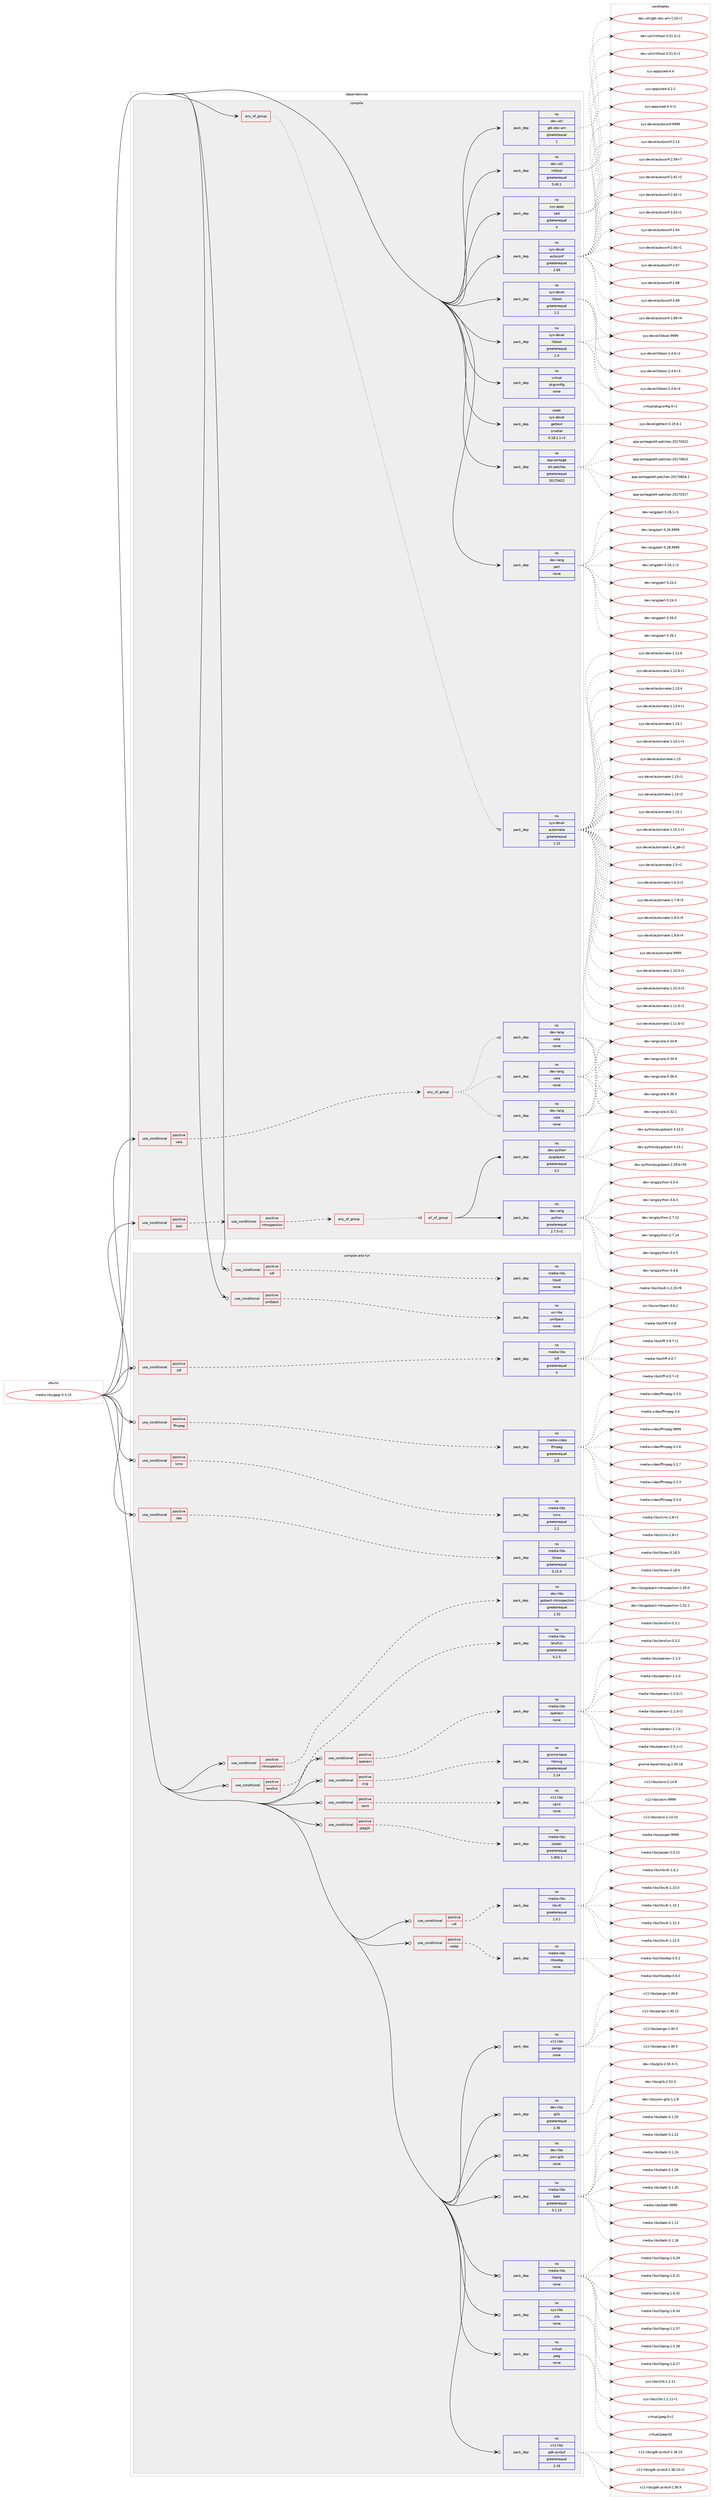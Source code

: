 digraph prolog {

# *************
# Graph options
# *************

newrank=true;
concentrate=true;
compound=true;
graph [rankdir=LR,fontname=Helvetica,fontsize=10,ranksep=1.5];#, ranksep=2.5, nodesep=0.2];
edge  [arrowhead=vee];
node  [fontname=Helvetica,fontsize=10];

# **********
# The ebuild
# **********

subgraph cluster_leftcol {
color=gray;
rank=same;
label=<<i>ebuild</i>>;
id [label="media-libs/gegl-0.3.10", color=red, width=4, href="../media-libs/gegl-0.3.10.svg"];
}

# ****************
# The dependencies
# ****************

subgraph cluster_midcol {
color=gray;
label=<<i>dependencies</i>>;
subgraph cluster_compile {
fillcolor="#eeeeee";
style=filled;
label=<<i>compile</i>>;
subgraph any5399 {
dependency360590 [label=<<TABLE BORDER="0" CELLBORDER="1" CELLSPACING="0" CELLPADDING="4"><TR><TD CELLPADDING="10">any_of_group</TD></TR></TABLE>>, shape=none, color=red];subgraph pack266086 {
dependency360591 [label=<<TABLE BORDER="0" CELLBORDER="1" CELLSPACING="0" CELLPADDING="4" WIDTH="220"><TR><TD ROWSPAN="6" CELLPADDING="30">pack_dep</TD></TR><TR><TD WIDTH="110">no</TD></TR><TR><TD>sys-devel</TD></TR><TR><TD>automake</TD></TR><TR><TD>greaterequal</TD></TR><TR><TD>1.15</TD></TR></TABLE>>, shape=none, color=blue];
}
dependency360590:e -> dependency360591:w [weight=20,style="dotted",arrowhead="oinv"];
}
id:e -> dependency360590:w [weight=20,style="solid",arrowhead="vee"];
subgraph cond88975 {
dependency360592 [label=<<TABLE BORDER="0" CELLBORDER="1" CELLSPACING="0" CELLPADDING="4"><TR><TD ROWSPAN="3" CELLPADDING="10">use_conditional</TD></TR><TR><TD>positive</TD></TR><TR><TD>test</TD></TR></TABLE>>, shape=none, color=red];
subgraph cond88976 {
dependency360593 [label=<<TABLE BORDER="0" CELLBORDER="1" CELLSPACING="0" CELLPADDING="4"><TR><TD ROWSPAN="3" CELLPADDING="10">use_conditional</TD></TR><TR><TD>positive</TD></TR><TR><TD>introspection</TD></TR></TABLE>>, shape=none, color=red];
subgraph any5400 {
dependency360594 [label=<<TABLE BORDER="0" CELLBORDER="1" CELLSPACING="0" CELLPADDING="4"><TR><TD CELLPADDING="10">any_of_group</TD></TR></TABLE>>, shape=none, color=red];subgraph all133 {
dependency360595 [label=<<TABLE BORDER="0" CELLBORDER="1" CELLSPACING="0" CELLPADDING="4"><TR><TD CELLPADDING="10">all_of_group</TD></TR></TABLE>>, shape=none, color=red];subgraph pack266087 {
dependency360596 [label=<<TABLE BORDER="0" CELLBORDER="1" CELLSPACING="0" CELLPADDING="4" WIDTH="220"><TR><TD ROWSPAN="6" CELLPADDING="30">pack_dep</TD></TR><TR><TD WIDTH="110">no</TD></TR><TR><TD>dev-lang</TD></TR><TR><TD>python</TD></TR><TR><TD>greaterequal</TD></TR><TR><TD>2.7.5-r2</TD></TR></TABLE>>, shape=none, color=blue];
}
dependency360595:e -> dependency360596:w [weight=20,style="solid",arrowhead="inv"];
subgraph pack266088 {
dependency360597 [label=<<TABLE BORDER="0" CELLBORDER="1" CELLSPACING="0" CELLPADDING="4" WIDTH="220"><TR><TD ROWSPAN="6" CELLPADDING="30">pack_dep</TD></TR><TR><TD WIDTH="110">no</TD></TR><TR><TD>dev-python</TD></TR><TR><TD>pygobject</TD></TR><TR><TD>greaterequal</TD></TR><TR><TD>3.2</TD></TR></TABLE>>, shape=none, color=blue];
}
dependency360595:e -> dependency360597:w [weight=20,style="solid",arrowhead="inv"];
}
dependency360594:e -> dependency360595:w [weight=20,style="dotted",arrowhead="oinv"];
}
dependency360593:e -> dependency360594:w [weight=20,style="dashed",arrowhead="vee"];
}
dependency360592:e -> dependency360593:w [weight=20,style="dashed",arrowhead="vee"];
}
id:e -> dependency360592:w [weight=20,style="solid",arrowhead="vee"];
subgraph cond88977 {
dependency360598 [label=<<TABLE BORDER="0" CELLBORDER="1" CELLSPACING="0" CELLPADDING="4"><TR><TD ROWSPAN="3" CELLPADDING="10">use_conditional</TD></TR><TR><TD>positive</TD></TR><TR><TD>vala</TD></TR></TABLE>>, shape=none, color=red];
subgraph any5401 {
dependency360599 [label=<<TABLE BORDER="0" CELLBORDER="1" CELLSPACING="0" CELLPADDING="4"><TR><TD CELLPADDING="10">any_of_group</TD></TR></TABLE>>, shape=none, color=red];subgraph pack266089 {
dependency360600 [label=<<TABLE BORDER="0" CELLBORDER="1" CELLSPACING="0" CELLPADDING="4" WIDTH="220"><TR><TD ROWSPAN="6" CELLPADDING="30">pack_dep</TD></TR><TR><TD WIDTH="110">no</TD></TR><TR><TD>dev-lang</TD></TR><TR><TD>vala</TD></TR><TR><TD>none</TD></TR><TR><TD></TD></TR></TABLE>>, shape=none, color=blue];
}
dependency360599:e -> dependency360600:w [weight=20,style="dotted",arrowhead="oinv"];
subgraph pack266090 {
dependency360601 [label=<<TABLE BORDER="0" CELLBORDER="1" CELLSPACING="0" CELLPADDING="4" WIDTH="220"><TR><TD ROWSPAN="6" CELLPADDING="30">pack_dep</TD></TR><TR><TD WIDTH="110">no</TD></TR><TR><TD>dev-lang</TD></TR><TR><TD>vala</TD></TR><TR><TD>none</TD></TR><TR><TD></TD></TR></TABLE>>, shape=none, color=blue];
}
dependency360599:e -> dependency360601:w [weight=20,style="dotted",arrowhead="oinv"];
subgraph pack266091 {
dependency360602 [label=<<TABLE BORDER="0" CELLBORDER="1" CELLSPACING="0" CELLPADDING="4" WIDTH="220"><TR><TD ROWSPAN="6" CELLPADDING="30">pack_dep</TD></TR><TR><TD WIDTH="110">no</TD></TR><TR><TD>dev-lang</TD></TR><TR><TD>vala</TD></TR><TR><TD>none</TD></TR><TR><TD></TD></TR></TABLE>>, shape=none, color=blue];
}
dependency360599:e -> dependency360602:w [weight=20,style="dotted",arrowhead="oinv"];
}
dependency360598:e -> dependency360599:w [weight=20,style="dashed",arrowhead="vee"];
}
id:e -> dependency360598:w [weight=20,style="solid",arrowhead="vee"];
subgraph pack266092 {
dependency360603 [label=<<TABLE BORDER="0" CELLBORDER="1" CELLSPACING="0" CELLPADDING="4" WIDTH="220"><TR><TD ROWSPAN="6" CELLPADDING="30">pack_dep</TD></TR><TR><TD WIDTH="110">no</TD></TR><TR><TD>app-portage</TD></TR><TR><TD>elt-patches</TD></TR><TR><TD>greaterequal</TD></TR><TR><TD>20170422</TD></TR></TABLE>>, shape=none, color=blue];
}
id:e -> dependency360603:w [weight=20,style="solid",arrowhead="vee"];
subgraph pack266093 {
dependency360604 [label=<<TABLE BORDER="0" CELLBORDER="1" CELLSPACING="0" CELLPADDING="4" WIDTH="220"><TR><TD ROWSPAN="6" CELLPADDING="30">pack_dep</TD></TR><TR><TD WIDTH="110">no</TD></TR><TR><TD>dev-lang</TD></TR><TR><TD>perl</TD></TR><TR><TD>none</TD></TR><TR><TD></TD></TR></TABLE>>, shape=none, color=blue];
}
id:e -> dependency360604:w [weight=20,style="solid",arrowhead="vee"];
subgraph pack266094 {
dependency360605 [label=<<TABLE BORDER="0" CELLBORDER="1" CELLSPACING="0" CELLPADDING="4" WIDTH="220"><TR><TD ROWSPAN="6" CELLPADDING="30">pack_dep</TD></TR><TR><TD WIDTH="110">no</TD></TR><TR><TD>dev-util</TD></TR><TR><TD>gtk-doc-am</TD></TR><TR><TD>greaterequal</TD></TR><TR><TD>1</TD></TR></TABLE>>, shape=none, color=blue];
}
id:e -> dependency360605:w [weight=20,style="solid",arrowhead="vee"];
subgraph pack266095 {
dependency360606 [label=<<TABLE BORDER="0" CELLBORDER="1" CELLSPACING="0" CELLPADDING="4" WIDTH="220"><TR><TD ROWSPAN="6" CELLPADDING="30">pack_dep</TD></TR><TR><TD WIDTH="110">no</TD></TR><TR><TD>dev-util</TD></TR><TR><TD>intltool</TD></TR><TR><TD>greaterequal</TD></TR><TR><TD>0.40.1</TD></TR></TABLE>>, shape=none, color=blue];
}
id:e -> dependency360606:w [weight=20,style="solid",arrowhead="vee"];
subgraph pack266096 {
dependency360607 [label=<<TABLE BORDER="0" CELLBORDER="1" CELLSPACING="0" CELLPADDING="4" WIDTH="220"><TR><TD ROWSPAN="6" CELLPADDING="30">pack_dep</TD></TR><TR><TD WIDTH="110">no</TD></TR><TR><TD>sys-apps</TD></TR><TR><TD>sed</TD></TR><TR><TD>greaterequal</TD></TR><TR><TD>4</TD></TR></TABLE>>, shape=none, color=blue];
}
id:e -> dependency360607:w [weight=20,style="solid",arrowhead="vee"];
subgraph pack266097 {
dependency360608 [label=<<TABLE BORDER="0" CELLBORDER="1" CELLSPACING="0" CELLPADDING="4" WIDTH="220"><TR><TD ROWSPAN="6" CELLPADDING="30">pack_dep</TD></TR><TR><TD WIDTH="110">no</TD></TR><TR><TD>sys-devel</TD></TR><TR><TD>autoconf</TD></TR><TR><TD>greaterequal</TD></TR><TR><TD>2.69</TD></TR></TABLE>>, shape=none, color=blue];
}
id:e -> dependency360608:w [weight=20,style="solid",arrowhead="vee"];
subgraph pack266098 {
dependency360609 [label=<<TABLE BORDER="0" CELLBORDER="1" CELLSPACING="0" CELLPADDING="4" WIDTH="220"><TR><TD ROWSPAN="6" CELLPADDING="30">pack_dep</TD></TR><TR><TD WIDTH="110">no</TD></TR><TR><TD>sys-devel</TD></TR><TR><TD>libtool</TD></TR><TR><TD>greaterequal</TD></TR><TR><TD>2.2</TD></TR></TABLE>>, shape=none, color=blue];
}
id:e -> dependency360609:w [weight=20,style="solid",arrowhead="vee"];
subgraph pack266099 {
dependency360610 [label=<<TABLE BORDER="0" CELLBORDER="1" CELLSPACING="0" CELLPADDING="4" WIDTH="220"><TR><TD ROWSPAN="6" CELLPADDING="30">pack_dep</TD></TR><TR><TD WIDTH="110">no</TD></TR><TR><TD>sys-devel</TD></TR><TR><TD>libtool</TD></TR><TR><TD>greaterequal</TD></TR><TR><TD>2.4</TD></TR></TABLE>>, shape=none, color=blue];
}
id:e -> dependency360610:w [weight=20,style="solid",arrowhead="vee"];
subgraph pack266100 {
dependency360611 [label=<<TABLE BORDER="0" CELLBORDER="1" CELLSPACING="0" CELLPADDING="4" WIDTH="220"><TR><TD ROWSPAN="6" CELLPADDING="30">pack_dep</TD></TR><TR><TD WIDTH="110">no</TD></TR><TR><TD>virtual</TD></TR><TR><TD>pkgconfig</TD></TR><TR><TD>none</TD></TR><TR><TD></TD></TR></TABLE>>, shape=none, color=blue];
}
id:e -> dependency360611:w [weight=20,style="solid",arrowhead="vee"];
subgraph pack266101 {
dependency360612 [label=<<TABLE BORDER="0" CELLBORDER="1" CELLSPACING="0" CELLPADDING="4" WIDTH="220"><TR><TD ROWSPAN="6" CELLPADDING="30">pack_dep</TD></TR><TR><TD WIDTH="110">weak</TD></TR><TR><TD>sys-devel</TD></TR><TR><TD>gettext</TD></TR><TR><TD>smaller</TD></TR><TR><TD>0.18.1.1-r3</TD></TR></TABLE>>, shape=none, color=blue];
}
id:e -> dependency360612:w [weight=20,style="solid",arrowhead="vee"];
}
subgraph cluster_compileandrun {
fillcolor="#eeeeee";
style=filled;
label=<<i>compile and run</i>>;
subgraph cond88978 {
dependency360613 [label=<<TABLE BORDER="0" CELLBORDER="1" CELLSPACING="0" CELLPADDING="4"><TR><TD ROWSPAN="3" CELLPADDING="10">use_conditional</TD></TR><TR><TD>positive</TD></TR><TR><TD>cairo</TD></TR></TABLE>>, shape=none, color=red];
subgraph pack266102 {
dependency360614 [label=<<TABLE BORDER="0" CELLBORDER="1" CELLSPACING="0" CELLPADDING="4" WIDTH="220"><TR><TD ROWSPAN="6" CELLPADDING="30">pack_dep</TD></TR><TR><TD WIDTH="110">no</TD></TR><TR><TD>x11-libs</TD></TR><TR><TD>cairo</TD></TR><TR><TD>none</TD></TR><TR><TD></TD></TR></TABLE>>, shape=none, color=blue];
}
dependency360613:e -> dependency360614:w [weight=20,style="dashed",arrowhead="vee"];
}
id:e -> dependency360613:w [weight=20,style="solid",arrowhead="odotvee"];
subgraph cond88979 {
dependency360615 [label=<<TABLE BORDER="0" CELLBORDER="1" CELLSPACING="0" CELLPADDING="4"><TR><TD ROWSPAN="3" CELLPADDING="10">use_conditional</TD></TR><TR><TD>positive</TD></TR><TR><TD>ffmpeg</TD></TR></TABLE>>, shape=none, color=red];
subgraph pack266103 {
dependency360616 [label=<<TABLE BORDER="0" CELLBORDER="1" CELLSPACING="0" CELLPADDING="4" WIDTH="220"><TR><TD ROWSPAN="6" CELLPADDING="30">pack_dep</TD></TR><TR><TD WIDTH="110">no</TD></TR><TR><TD>media-video</TD></TR><TR><TD>ffmpeg</TD></TR><TR><TD>greaterequal</TD></TR><TR><TD>2.8</TD></TR></TABLE>>, shape=none, color=blue];
}
dependency360615:e -> dependency360616:w [weight=20,style="dashed",arrowhead="vee"];
}
id:e -> dependency360615:w [weight=20,style="solid",arrowhead="odotvee"];
subgraph cond88980 {
dependency360617 [label=<<TABLE BORDER="0" CELLBORDER="1" CELLSPACING="0" CELLPADDING="4"><TR><TD ROWSPAN="3" CELLPADDING="10">use_conditional</TD></TR><TR><TD>positive</TD></TR><TR><TD>introspection</TD></TR></TABLE>>, shape=none, color=red];
subgraph pack266104 {
dependency360618 [label=<<TABLE BORDER="0" CELLBORDER="1" CELLSPACING="0" CELLPADDING="4" WIDTH="220"><TR><TD ROWSPAN="6" CELLPADDING="30">pack_dep</TD></TR><TR><TD WIDTH="110">no</TD></TR><TR><TD>dev-libs</TD></TR><TR><TD>gobject-introspection</TD></TR><TR><TD>greaterequal</TD></TR><TR><TD>1.32</TD></TR></TABLE>>, shape=none, color=blue];
}
dependency360617:e -> dependency360618:w [weight=20,style="dashed",arrowhead="vee"];
}
id:e -> dependency360617:w [weight=20,style="solid",arrowhead="odotvee"];
subgraph cond88981 {
dependency360619 [label=<<TABLE BORDER="0" CELLBORDER="1" CELLSPACING="0" CELLPADDING="4"><TR><TD ROWSPAN="3" CELLPADDING="10">use_conditional</TD></TR><TR><TD>positive</TD></TR><TR><TD>jpeg2k</TD></TR></TABLE>>, shape=none, color=red];
subgraph pack266105 {
dependency360620 [label=<<TABLE BORDER="0" CELLBORDER="1" CELLSPACING="0" CELLPADDING="4" WIDTH="220"><TR><TD ROWSPAN="6" CELLPADDING="30">pack_dep</TD></TR><TR><TD WIDTH="110">no</TD></TR><TR><TD>media-libs</TD></TR><TR><TD>jasper</TD></TR><TR><TD>greaterequal</TD></TR><TR><TD>1.900.1</TD></TR></TABLE>>, shape=none, color=blue];
}
dependency360619:e -> dependency360620:w [weight=20,style="dashed",arrowhead="vee"];
}
id:e -> dependency360619:w [weight=20,style="solid",arrowhead="odotvee"];
subgraph cond88982 {
dependency360621 [label=<<TABLE BORDER="0" CELLBORDER="1" CELLSPACING="0" CELLPADDING="4"><TR><TD ROWSPAN="3" CELLPADDING="10">use_conditional</TD></TR><TR><TD>positive</TD></TR><TR><TD>lcms</TD></TR></TABLE>>, shape=none, color=red];
subgraph pack266106 {
dependency360622 [label=<<TABLE BORDER="0" CELLBORDER="1" CELLSPACING="0" CELLPADDING="4" WIDTH="220"><TR><TD ROWSPAN="6" CELLPADDING="30">pack_dep</TD></TR><TR><TD WIDTH="110">no</TD></TR><TR><TD>media-libs</TD></TR><TR><TD>lcms</TD></TR><TR><TD>greaterequal</TD></TR><TR><TD>2.2</TD></TR></TABLE>>, shape=none, color=blue];
}
dependency360621:e -> dependency360622:w [weight=20,style="dashed",arrowhead="vee"];
}
id:e -> dependency360621:w [weight=20,style="solid",arrowhead="odotvee"];
subgraph cond88983 {
dependency360623 [label=<<TABLE BORDER="0" CELLBORDER="1" CELLSPACING="0" CELLPADDING="4"><TR><TD ROWSPAN="3" CELLPADDING="10">use_conditional</TD></TR><TR><TD>positive</TD></TR><TR><TD>lensfun</TD></TR></TABLE>>, shape=none, color=red];
subgraph pack266107 {
dependency360624 [label=<<TABLE BORDER="0" CELLBORDER="1" CELLSPACING="0" CELLPADDING="4" WIDTH="220"><TR><TD ROWSPAN="6" CELLPADDING="30">pack_dep</TD></TR><TR><TD WIDTH="110">no</TD></TR><TR><TD>media-libs</TD></TR><TR><TD>lensfun</TD></TR><TR><TD>greaterequal</TD></TR><TR><TD>0.2.5</TD></TR></TABLE>>, shape=none, color=blue];
}
dependency360623:e -> dependency360624:w [weight=20,style="dashed",arrowhead="vee"];
}
id:e -> dependency360623:w [weight=20,style="solid",arrowhead="odotvee"];
subgraph cond88984 {
dependency360625 [label=<<TABLE BORDER="0" CELLBORDER="1" CELLSPACING="0" CELLPADDING="4"><TR><TD ROWSPAN="3" CELLPADDING="10">use_conditional</TD></TR><TR><TD>positive</TD></TR><TR><TD>openexr</TD></TR></TABLE>>, shape=none, color=red];
subgraph pack266108 {
dependency360626 [label=<<TABLE BORDER="0" CELLBORDER="1" CELLSPACING="0" CELLPADDING="4" WIDTH="220"><TR><TD ROWSPAN="6" CELLPADDING="30">pack_dep</TD></TR><TR><TD WIDTH="110">no</TD></TR><TR><TD>media-libs</TD></TR><TR><TD>openexr</TD></TR><TR><TD>none</TD></TR><TR><TD></TD></TR></TABLE>>, shape=none, color=blue];
}
dependency360625:e -> dependency360626:w [weight=20,style="dashed",arrowhead="vee"];
}
id:e -> dependency360625:w [weight=20,style="solid",arrowhead="odotvee"];
subgraph cond88985 {
dependency360627 [label=<<TABLE BORDER="0" CELLBORDER="1" CELLSPACING="0" CELLPADDING="4"><TR><TD ROWSPAN="3" CELLPADDING="10">use_conditional</TD></TR><TR><TD>positive</TD></TR><TR><TD>raw</TD></TR></TABLE>>, shape=none, color=red];
subgraph pack266109 {
dependency360628 [label=<<TABLE BORDER="0" CELLBORDER="1" CELLSPACING="0" CELLPADDING="4" WIDTH="220"><TR><TD ROWSPAN="6" CELLPADDING="30">pack_dep</TD></TR><TR><TD WIDTH="110">no</TD></TR><TR><TD>media-libs</TD></TR><TR><TD>libraw</TD></TR><TR><TD>greaterequal</TD></TR><TR><TD>0.15.4</TD></TR></TABLE>>, shape=none, color=blue];
}
dependency360627:e -> dependency360628:w [weight=20,style="dashed",arrowhead="vee"];
}
id:e -> dependency360627:w [weight=20,style="solid",arrowhead="odotvee"];
subgraph cond88986 {
dependency360629 [label=<<TABLE BORDER="0" CELLBORDER="1" CELLSPACING="0" CELLPADDING="4"><TR><TD ROWSPAN="3" CELLPADDING="10">use_conditional</TD></TR><TR><TD>positive</TD></TR><TR><TD>sdl</TD></TR></TABLE>>, shape=none, color=red];
subgraph pack266110 {
dependency360630 [label=<<TABLE BORDER="0" CELLBORDER="1" CELLSPACING="0" CELLPADDING="4" WIDTH="220"><TR><TD ROWSPAN="6" CELLPADDING="30">pack_dep</TD></TR><TR><TD WIDTH="110">no</TD></TR><TR><TD>media-libs</TD></TR><TR><TD>libsdl</TD></TR><TR><TD>none</TD></TR><TR><TD></TD></TR></TABLE>>, shape=none, color=blue];
}
dependency360629:e -> dependency360630:w [weight=20,style="dashed",arrowhead="vee"];
}
id:e -> dependency360629:w [weight=20,style="solid",arrowhead="odotvee"];
subgraph cond88987 {
dependency360631 [label=<<TABLE BORDER="0" CELLBORDER="1" CELLSPACING="0" CELLPADDING="4"><TR><TD ROWSPAN="3" CELLPADDING="10">use_conditional</TD></TR><TR><TD>positive</TD></TR><TR><TD>svg</TD></TR></TABLE>>, shape=none, color=red];
subgraph pack266111 {
dependency360632 [label=<<TABLE BORDER="0" CELLBORDER="1" CELLSPACING="0" CELLPADDING="4" WIDTH="220"><TR><TD ROWSPAN="6" CELLPADDING="30">pack_dep</TD></TR><TR><TD WIDTH="110">no</TD></TR><TR><TD>gnome-base</TD></TR><TR><TD>librsvg</TD></TR><TR><TD>greaterequal</TD></TR><TR><TD>2.14</TD></TR></TABLE>>, shape=none, color=blue];
}
dependency360631:e -> dependency360632:w [weight=20,style="dashed",arrowhead="vee"];
}
id:e -> dependency360631:w [weight=20,style="solid",arrowhead="odotvee"];
subgraph cond88988 {
dependency360633 [label=<<TABLE BORDER="0" CELLBORDER="1" CELLSPACING="0" CELLPADDING="4"><TR><TD ROWSPAN="3" CELLPADDING="10">use_conditional</TD></TR><TR><TD>positive</TD></TR><TR><TD>tiff</TD></TR></TABLE>>, shape=none, color=red];
subgraph pack266112 {
dependency360634 [label=<<TABLE BORDER="0" CELLBORDER="1" CELLSPACING="0" CELLPADDING="4" WIDTH="220"><TR><TD ROWSPAN="6" CELLPADDING="30">pack_dep</TD></TR><TR><TD WIDTH="110">no</TD></TR><TR><TD>media-libs</TD></TR><TR><TD>tiff</TD></TR><TR><TD>greaterequal</TD></TR><TR><TD>4</TD></TR></TABLE>>, shape=none, color=blue];
}
dependency360633:e -> dependency360634:w [weight=20,style="dashed",arrowhead="vee"];
}
id:e -> dependency360633:w [weight=20,style="solid",arrowhead="odotvee"];
subgraph cond88989 {
dependency360635 [label=<<TABLE BORDER="0" CELLBORDER="1" CELLSPACING="0" CELLPADDING="4"><TR><TD ROWSPAN="3" CELLPADDING="10">use_conditional</TD></TR><TR><TD>positive</TD></TR><TR><TD>umfpack</TD></TR></TABLE>>, shape=none, color=red];
subgraph pack266113 {
dependency360636 [label=<<TABLE BORDER="0" CELLBORDER="1" CELLSPACING="0" CELLPADDING="4" WIDTH="220"><TR><TD ROWSPAN="6" CELLPADDING="30">pack_dep</TD></TR><TR><TD WIDTH="110">no</TD></TR><TR><TD>sci-libs</TD></TR><TR><TD>umfpack</TD></TR><TR><TD>none</TD></TR><TR><TD></TD></TR></TABLE>>, shape=none, color=blue];
}
dependency360635:e -> dependency360636:w [weight=20,style="dashed",arrowhead="vee"];
}
id:e -> dependency360635:w [weight=20,style="solid",arrowhead="odotvee"];
subgraph cond88990 {
dependency360637 [label=<<TABLE BORDER="0" CELLBORDER="1" CELLSPACING="0" CELLPADDING="4"><TR><TD ROWSPAN="3" CELLPADDING="10">use_conditional</TD></TR><TR><TD>positive</TD></TR><TR><TD>v4l</TD></TR></TABLE>>, shape=none, color=red];
subgraph pack266114 {
dependency360638 [label=<<TABLE BORDER="0" CELLBORDER="1" CELLSPACING="0" CELLPADDING="4" WIDTH="220"><TR><TD ROWSPAN="6" CELLPADDING="30">pack_dep</TD></TR><TR><TD WIDTH="110">no</TD></TR><TR><TD>media-libs</TD></TR><TR><TD>libv4l</TD></TR><TR><TD>greaterequal</TD></TR><TR><TD>1.0.1</TD></TR></TABLE>>, shape=none, color=blue];
}
dependency360637:e -> dependency360638:w [weight=20,style="dashed",arrowhead="vee"];
}
id:e -> dependency360637:w [weight=20,style="solid",arrowhead="odotvee"];
subgraph cond88991 {
dependency360639 [label=<<TABLE BORDER="0" CELLBORDER="1" CELLSPACING="0" CELLPADDING="4"><TR><TD ROWSPAN="3" CELLPADDING="10">use_conditional</TD></TR><TR><TD>positive</TD></TR><TR><TD>webp</TD></TR></TABLE>>, shape=none, color=red];
subgraph pack266115 {
dependency360640 [label=<<TABLE BORDER="0" CELLBORDER="1" CELLSPACING="0" CELLPADDING="4" WIDTH="220"><TR><TD ROWSPAN="6" CELLPADDING="30">pack_dep</TD></TR><TR><TD WIDTH="110">no</TD></TR><TR><TD>media-libs</TD></TR><TR><TD>libwebp</TD></TR><TR><TD>none</TD></TR><TR><TD></TD></TR></TABLE>>, shape=none, color=blue];
}
dependency360639:e -> dependency360640:w [weight=20,style="dashed",arrowhead="vee"];
}
id:e -> dependency360639:w [weight=20,style="solid",arrowhead="odotvee"];
subgraph pack266116 {
dependency360641 [label=<<TABLE BORDER="0" CELLBORDER="1" CELLSPACING="0" CELLPADDING="4" WIDTH="220"><TR><TD ROWSPAN="6" CELLPADDING="30">pack_dep</TD></TR><TR><TD WIDTH="110">no</TD></TR><TR><TD>dev-libs</TD></TR><TR><TD>glib</TD></TR><TR><TD>greaterequal</TD></TR><TR><TD>2.36</TD></TR></TABLE>>, shape=none, color=blue];
}
id:e -> dependency360641:w [weight=20,style="solid",arrowhead="odotvee"];
subgraph pack266117 {
dependency360642 [label=<<TABLE BORDER="0" CELLBORDER="1" CELLSPACING="0" CELLPADDING="4" WIDTH="220"><TR><TD ROWSPAN="6" CELLPADDING="30">pack_dep</TD></TR><TR><TD WIDTH="110">no</TD></TR><TR><TD>dev-libs</TD></TR><TR><TD>json-glib</TD></TR><TR><TD>none</TD></TR><TR><TD></TD></TR></TABLE>>, shape=none, color=blue];
}
id:e -> dependency360642:w [weight=20,style="solid",arrowhead="odotvee"];
subgraph pack266118 {
dependency360643 [label=<<TABLE BORDER="0" CELLBORDER="1" CELLSPACING="0" CELLPADDING="4" WIDTH="220"><TR><TD ROWSPAN="6" CELLPADDING="30">pack_dep</TD></TR><TR><TD WIDTH="110">no</TD></TR><TR><TD>media-libs</TD></TR><TR><TD>babl</TD></TR><TR><TD>greaterequal</TD></TR><TR><TD>0.1.14</TD></TR></TABLE>>, shape=none, color=blue];
}
id:e -> dependency360643:w [weight=20,style="solid",arrowhead="odotvee"];
subgraph pack266119 {
dependency360644 [label=<<TABLE BORDER="0" CELLBORDER="1" CELLSPACING="0" CELLPADDING="4" WIDTH="220"><TR><TD ROWSPAN="6" CELLPADDING="30">pack_dep</TD></TR><TR><TD WIDTH="110">no</TD></TR><TR><TD>media-libs</TD></TR><TR><TD>libpng</TD></TR><TR><TD>none</TD></TR><TR><TD></TD></TR></TABLE>>, shape=none, color=blue];
}
id:e -> dependency360644:w [weight=20,style="solid",arrowhead="odotvee"];
subgraph pack266120 {
dependency360645 [label=<<TABLE BORDER="0" CELLBORDER="1" CELLSPACING="0" CELLPADDING="4" WIDTH="220"><TR><TD ROWSPAN="6" CELLPADDING="30">pack_dep</TD></TR><TR><TD WIDTH="110">no</TD></TR><TR><TD>sys-libs</TD></TR><TR><TD>zlib</TD></TR><TR><TD>none</TD></TR><TR><TD></TD></TR></TABLE>>, shape=none, color=blue];
}
id:e -> dependency360645:w [weight=20,style="solid",arrowhead="odotvee"];
subgraph pack266121 {
dependency360646 [label=<<TABLE BORDER="0" CELLBORDER="1" CELLSPACING="0" CELLPADDING="4" WIDTH="220"><TR><TD ROWSPAN="6" CELLPADDING="30">pack_dep</TD></TR><TR><TD WIDTH="110">no</TD></TR><TR><TD>virtual</TD></TR><TR><TD>jpeg</TD></TR><TR><TD>none</TD></TR><TR><TD></TD></TR></TABLE>>, shape=none, color=blue];
}
id:e -> dependency360646:w [weight=20,style="solid",arrowhead="odotvee"];
subgraph pack266122 {
dependency360647 [label=<<TABLE BORDER="0" CELLBORDER="1" CELLSPACING="0" CELLPADDING="4" WIDTH="220"><TR><TD ROWSPAN="6" CELLPADDING="30">pack_dep</TD></TR><TR><TD WIDTH="110">no</TD></TR><TR><TD>x11-libs</TD></TR><TR><TD>gdk-pixbuf</TD></TR><TR><TD>greaterequal</TD></TR><TR><TD>2.18</TD></TR></TABLE>>, shape=none, color=blue];
}
id:e -> dependency360647:w [weight=20,style="solid",arrowhead="odotvee"];
subgraph pack266123 {
dependency360648 [label=<<TABLE BORDER="0" CELLBORDER="1" CELLSPACING="0" CELLPADDING="4" WIDTH="220"><TR><TD ROWSPAN="6" CELLPADDING="30">pack_dep</TD></TR><TR><TD WIDTH="110">no</TD></TR><TR><TD>x11-libs</TD></TR><TR><TD>pango</TD></TR><TR><TD>none</TD></TR><TR><TD></TD></TR></TABLE>>, shape=none, color=blue];
}
id:e -> dependency360648:w [weight=20,style="solid",arrowhead="odotvee"];
}
subgraph cluster_run {
fillcolor="#eeeeee";
style=filled;
label=<<i>run</i>>;
}
}

# **************
# The candidates
# **************

subgraph cluster_choices {
rank=same;
color=gray;
label=<<i>candidates</i>>;

subgraph choice266086 {
color=black;
nodesep=1;
choice11512111545100101118101108479711711611110997107101454946494846514511449 [label="sys-devel/automake-1.10.3-r1", color=red, width=4,href="../sys-devel/automake-1.10.3-r1.svg"];
choice11512111545100101118101108479711711611110997107101454946494846514511450 [label="sys-devel/automake-1.10.3-r2", color=red, width=4,href="../sys-devel/automake-1.10.3-r2.svg"];
choice11512111545100101118101108479711711611110997107101454946494946544511449 [label="sys-devel/automake-1.11.6-r1", color=red, width=4,href="../sys-devel/automake-1.11.6-r1.svg"];
choice11512111545100101118101108479711711611110997107101454946494946544511450 [label="sys-devel/automake-1.11.6-r2", color=red, width=4,href="../sys-devel/automake-1.11.6-r2.svg"];
choice1151211154510010111810110847971171161111099710710145494649504654 [label="sys-devel/automake-1.12.6", color=red, width=4,href="../sys-devel/automake-1.12.6.svg"];
choice11512111545100101118101108479711711611110997107101454946495046544511449 [label="sys-devel/automake-1.12.6-r1", color=red, width=4,href="../sys-devel/automake-1.12.6-r1.svg"];
choice1151211154510010111810110847971171161111099710710145494649514652 [label="sys-devel/automake-1.13.4", color=red, width=4,href="../sys-devel/automake-1.13.4.svg"];
choice11512111545100101118101108479711711611110997107101454946495146524511449 [label="sys-devel/automake-1.13.4-r1", color=red, width=4,href="../sys-devel/automake-1.13.4-r1.svg"];
choice1151211154510010111810110847971171161111099710710145494649524649 [label="sys-devel/automake-1.14.1", color=red, width=4,href="../sys-devel/automake-1.14.1.svg"];
choice11512111545100101118101108479711711611110997107101454946495246494511449 [label="sys-devel/automake-1.14.1-r1", color=red, width=4,href="../sys-devel/automake-1.14.1-r1.svg"];
choice115121115451001011181011084797117116111109971071014549464953 [label="sys-devel/automake-1.15", color=red, width=4,href="../sys-devel/automake-1.15.svg"];
choice1151211154510010111810110847971171161111099710710145494649534511449 [label="sys-devel/automake-1.15-r1", color=red, width=4,href="../sys-devel/automake-1.15-r1.svg"];
choice1151211154510010111810110847971171161111099710710145494649534511450 [label="sys-devel/automake-1.15-r2", color=red, width=4,href="../sys-devel/automake-1.15-r2.svg"];
choice1151211154510010111810110847971171161111099710710145494649534649 [label="sys-devel/automake-1.15.1", color=red, width=4,href="../sys-devel/automake-1.15.1.svg"];
choice11512111545100101118101108479711711611110997107101454946495346494511449 [label="sys-devel/automake-1.15.1-r1", color=red, width=4,href="../sys-devel/automake-1.15.1-r1.svg"];
choice115121115451001011181011084797117116111109971071014549465295112544511450 [label="sys-devel/automake-1.4_p6-r2", color=red, width=4,href="../sys-devel/automake-1.4_p6-r2.svg"];
choice11512111545100101118101108479711711611110997107101454946534511450 [label="sys-devel/automake-1.5-r2", color=red, width=4,href="../sys-devel/automake-1.5-r2.svg"];
choice115121115451001011181011084797117116111109971071014549465446514511450 [label="sys-devel/automake-1.6.3-r2", color=red, width=4,href="../sys-devel/automake-1.6.3-r2.svg"];
choice115121115451001011181011084797117116111109971071014549465546574511451 [label="sys-devel/automake-1.7.9-r3", color=red, width=4,href="../sys-devel/automake-1.7.9-r3.svg"];
choice115121115451001011181011084797117116111109971071014549465646534511453 [label="sys-devel/automake-1.8.5-r5", color=red, width=4,href="../sys-devel/automake-1.8.5-r5.svg"];
choice115121115451001011181011084797117116111109971071014549465746544511452 [label="sys-devel/automake-1.9.6-r4", color=red, width=4,href="../sys-devel/automake-1.9.6-r4.svg"];
choice115121115451001011181011084797117116111109971071014557575757 [label="sys-devel/automake-9999", color=red, width=4,href="../sys-devel/automake-9999.svg"];
dependency360591:e -> choice11512111545100101118101108479711711611110997107101454946494846514511449:w [style=dotted,weight="100"];
dependency360591:e -> choice11512111545100101118101108479711711611110997107101454946494846514511450:w [style=dotted,weight="100"];
dependency360591:e -> choice11512111545100101118101108479711711611110997107101454946494946544511449:w [style=dotted,weight="100"];
dependency360591:e -> choice11512111545100101118101108479711711611110997107101454946494946544511450:w [style=dotted,weight="100"];
dependency360591:e -> choice1151211154510010111810110847971171161111099710710145494649504654:w [style=dotted,weight="100"];
dependency360591:e -> choice11512111545100101118101108479711711611110997107101454946495046544511449:w [style=dotted,weight="100"];
dependency360591:e -> choice1151211154510010111810110847971171161111099710710145494649514652:w [style=dotted,weight="100"];
dependency360591:e -> choice11512111545100101118101108479711711611110997107101454946495146524511449:w [style=dotted,weight="100"];
dependency360591:e -> choice1151211154510010111810110847971171161111099710710145494649524649:w [style=dotted,weight="100"];
dependency360591:e -> choice11512111545100101118101108479711711611110997107101454946495246494511449:w [style=dotted,weight="100"];
dependency360591:e -> choice115121115451001011181011084797117116111109971071014549464953:w [style=dotted,weight="100"];
dependency360591:e -> choice1151211154510010111810110847971171161111099710710145494649534511449:w [style=dotted,weight="100"];
dependency360591:e -> choice1151211154510010111810110847971171161111099710710145494649534511450:w [style=dotted,weight="100"];
dependency360591:e -> choice1151211154510010111810110847971171161111099710710145494649534649:w [style=dotted,weight="100"];
dependency360591:e -> choice11512111545100101118101108479711711611110997107101454946495346494511449:w [style=dotted,weight="100"];
dependency360591:e -> choice115121115451001011181011084797117116111109971071014549465295112544511450:w [style=dotted,weight="100"];
dependency360591:e -> choice11512111545100101118101108479711711611110997107101454946534511450:w [style=dotted,weight="100"];
dependency360591:e -> choice115121115451001011181011084797117116111109971071014549465446514511450:w [style=dotted,weight="100"];
dependency360591:e -> choice115121115451001011181011084797117116111109971071014549465546574511451:w [style=dotted,weight="100"];
dependency360591:e -> choice115121115451001011181011084797117116111109971071014549465646534511453:w [style=dotted,weight="100"];
dependency360591:e -> choice115121115451001011181011084797117116111109971071014549465746544511452:w [style=dotted,weight="100"];
dependency360591:e -> choice115121115451001011181011084797117116111109971071014557575757:w [style=dotted,weight="100"];
}
subgraph choice266087 {
color=black;
nodesep=1;
choice10010111845108971101034711212111610411111045504655464950 [label="dev-lang/python-2.7.12", color=red, width=4,href="../dev-lang/python-2.7.12.svg"];
choice10010111845108971101034711212111610411111045504655464952 [label="dev-lang/python-2.7.14", color=red, width=4,href="../dev-lang/python-2.7.14.svg"];
choice100101118451089711010347112121116104111110455146524653 [label="dev-lang/python-3.4.5", color=red, width=4,href="../dev-lang/python-3.4.5.svg"];
choice100101118451089711010347112121116104111110455146524654 [label="dev-lang/python-3.4.6", color=red, width=4,href="../dev-lang/python-3.4.6.svg"];
choice100101118451089711010347112121116104111110455146534652 [label="dev-lang/python-3.5.4", color=red, width=4,href="../dev-lang/python-3.5.4.svg"];
choice100101118451089711010347112121116104111110455146544651 [label="dev-lang/python-3.6.3", color=red, width=4,href="../dev-lang/python-3.6.3.svg"];
dependency360596:e -> choice10010111845108971101034711212111610411111045504655464950:w [style=dotted,weight="100"];
dependency360596:e -> choice10010111845108971101034711212111610411111045504655464952:w [style=dotted,weight="100"];
dependency360596:e -> choice100101118451089711010347112121116104111110455146524653:w [style=dotted,weight="100"];
dependency360596:e -> choice100101118451089711010347112121116104111110455146524654:w [style=dotted,weight="100"];
dependency360596:e -> choice100101118451089711010347112121116104111110455146534652:w [style=dotted,weight="100"];
dependency360596:e -> choice100101118451089711010347112121116104111110455146544651:w [style=dotted,weight="100"];
}
subgraph choice266088 {
color=black;
nodesep=1;
choice1001011184511212111610411111047112121103111981061019911645504650564654451145353 [label="dev-python/pygobject-2.28.6-r55", color=red, width=4,href="../dev-python/pygobject-2.28.6-r55.svg"];
choice1001011184511212111610411111047112121103111981061019911645514650504648 [label="dev-python/pygobject-3.22.0", color=red, width=4,href="../dev-python/pygobject-3.22.0.svg"];
choice1001011184511212111610411111047112121103111981061019911645514650524649 [label="dev-python/pygobject-3.24.1", color=red, width=4,href="../dev-python/pygobject-3.24.1.svg"];
dependency360597:e -> choice1001011184511212111610411111047112121103111981061019911645504650564654451145353:w [style=dotted,weight="100"];
dependency360597:e -> choice1001011184511212111610411111047112121103111981061019911645514650504648:w [style=dotted,weight="100"];
dependency360597:e -> choice1001011184511212111610411111047112121103111981061019911645514650524649:w [style=dotted,weight="100"];
}
subgraph choice266089 {
color=black;
nodesep=1;
choice100101118451089711010347118971089745484651504649 [label="dev-lang/vala-0.32.1", color=red, width=4,href="../dev-lang/vala-0.32.1.svg"];
choice100101118451089711010347118971089745484651524656 [label="dev-lang/vala-0.34.8", color=red, width=4,href="../dev-lang/vala-0.34.8.svg"];
choice100101118451089711010347118971089745484651524657 [label="dev-lang/vala-0.34.9", color=red, width=4,href="../dev-lang/vala-0.34.9.svg"];
choice100101118451089711010347118971089745484651544652 [label="dev-lang/vala-0.36.4", color=red, width=4,href="../dev-lang/vala-0.36.4.svg"];
choice100101118451089711010347118971089745484651544653 [label="dev-lang/vala-0.36.5", color=red, width=4,href="../dev-lang/vala-0.36.5.svg"];
dependency360600:e -> choice100101118451089711010347118971089745484651504649:w [style=dotted,weight="100"];
dependency360600:e -> choice100101118451089711010347118971089745484651524656:w [style=dotted,weight="100"];
dependency360600:e -> choice100101118451089711010347118971089745484651524657:w [style=dotted,weight="100"];
dependency360600:e -> choice100101118451089711010347118971089745484651544652:w [style=dotted,weight="100"];
dependency360600:e -> choice100101118451089711010347118971089745484651544653:w [style=dotted,weight="100"];
}
subgraph choice266090 {
color=black;
nodesep=1;
choice100101118451089711010347118971089745484651504649 [label="dev-lang/vala-0.32.1", color=red, width=4,href="../dev-lang/vala-0.32.1.svg"];
choice100101118451089711010347118971089745484651524656 [label="dev-lang/vala-0.34.8", color=red, width=4,href="../dev-lang/vala-0.34.8.svg"];
choice100101118451089711010347118971089745484651524657 [label="dev-lang/vala-0.34.9", color=red, width=4,href="../dev-lang/vala-0.34.9.svg"];
choice100101118451089711010347118971089745484651544652 [label="dev-lang/vala-0.36.4", color=red, width=4,href="../dev-lang/vala-0.36.4.svg"];
choice100101118451089711010347118971089745484651544653 [label="dev-lang/vala-0.36.5", color=red, width=4,href="../dev-lang/vala-0.36.5.svg"];
dependency360601:e -> choice100101118451089711010347118971089745484651504649:w [style=dotted,weight="100"];
dependency360601:e -> choice100101118451089711010347118971089745484651524656:w [style=dotted,weight="100"];
dependency360601:e -> choice100101118451089711010347118971089745484651524657:w [style=dotted,weight="100"];
dependency360601:e -> choice100101118451089711010347118971089745484651544652:w [style=dotted,weight="100"];
dependency360601:e -> choice100101118451089711010347118971089745484651544653:w [style=dotted,weight="100"];
}
subgraph choice266091 {
color=black;
nodesep=1;
choice100101118451089711010347118971089745484651504649 [label="dev-lang/vala-0.32.1", color=red, width=4,href="../dev-lang/vala-0.32.1.svg"];
choice100101118451089711010347118971089745484651524656 [label="dev-lang/vala-0.34.8", color=red, width=4,href="../dev-lang/vala-0.34.8.svg"];
choice100101118451089711010347118971089745484651524657 [label="dev-lang/vala-0.34.9", color=red, width=4,href="../dev-lang/vala-0.34.9.svg"];
choice100101118451089711010347118971089745484651544652 [label="dev-lang/vala-0.36.4", color=red, width=4,href="../dev-lang/vala-0.36.4.svg"];
choice100101118451089711010347118971089745484651544653 [label="dev-lang/vala-0.36.5", color=red, width=4,href="../dev-lang/vala-0.36.5.svg"];
dependency360602:e -> choice100101118451089711010347118971089745484651504649:w [style=dotted,weight="100"];
dependency360602:e -> choice100101118451089711010347118971089745484651524656:w [style=dotted,weight="100"];
dependency360602:e -> choice100101118451089711010347118971089745484651524657:w [style=dotted,weight="100"];
dependency360602:e -> choice100101118451089711010347118971089745484651544652:w [style=dotted,weight="100"];
dependency360602:e -> choice100101118451089711010347118971089745484651544653:w [style=dotted,weight="100"];
}
subgraph choice266092 {
color=black;
nodesep=1;
choice97112112451121111141169710310147101108116451129711699104101115455048495548514955 [label="app-portage/elt-patches-20170317", color=red, width=4,href="../app-portage/elt-patches-20170317.svg"];
choice97112112451121111141169710310147101108116451129711699104101115455048495548525050 [label="app-portage/elt-patches-20170422", color=red, width=4,href="../app-portage/elt-patches-20170422.svg"];
choice97112112451121111141169710310147101108116451129711699104101115455048495548564953 [label="app-portage/elt-patches-20170815", color=red, width=4,href="../app-portage/elt-patches-20170815.svg"];
choice971121124511211111411697103101471011081164511297116991041011154550484955485650544649 [label="app-portage/elt-patches-20170826.1", color=red, width=4,href="../app-portage/elt-patches-20170826.1.svg"];
dependency360603:e -> choice97112112451121111141169710310147101108116451129711699104101115455048495548514955:w [style=dotted,weight="100"];
dependency360603:e -> choice97112112451121111141169710310147101108116451129711699104101115455048495548525050:w [style=dotted,weight="100"];
dependency360603:e -> choice97112112451121111141169710310147101108116451129711699104101115455048495548564953:w [style=dotted,weight="100"];
dependency360603:e -> choice971121124511211111411697103101471011081164511297116991041011154550484955485650544649:w [style=dotted,weight="100"];
}
subgraph choice266093 {
color=black;
nodesep=1;
choice100101118451089711010347112101114108455346505246494511450 [label="dev-lang/perl-5.24.1-r2", color=red, width=4,href="../dev-lang/perl-5.24.1-r2.svg"];
choice10010111845108971101034711210111410845534650524650 [label="dev-lang/perl-5.24.2", color=red, width=4,href="../dev-lang/perl-5.24.2.svg"];
choice10010111845108971101034711210111410845534650524651 [label="dev-lang/perl-5.24.3", color=red, width=4,href="../dev-lang/perl-5.24.3.svg"];
choice10010111845108971101034711210111410845534650544648 [label="dev-lang/perl-5.26.0", color=red, width=4,href="../dev-lang/perl-5.26.0.svg"];
choice10010111845108971101034711210111410845534650544649 [label="dev-lang/perl-5.26.1", color=red, width=4,href="../dev-lang/perl-5.26.1.svg"];
choice100101118451089711010347112101114108455346505446494511449 [label="dev-lang/perl-5.26.1-r1", color=red, width=4,href="../dev-lang/perl-5.26.1-r1.svg"];
choice10010111845108971101034711210111410845534650544657575757 [label="dev-lang/perl-5.26.9999", color=red, width=4,href="../dev-lang/perl-5.26.9999.svg"];
choice10010111845108971101034711210111410845534650564657575757 [label="dev-lang/perl-5.28.9999", color=red, width=4,href="../dev-lang/perl-5.28.9999.svg"];
dependency360604:e -> choice100101118451089711010347112101114108455346505246494511450:w [style=dotted,weight="100"];
dependency360604:e -> choice10010111845108971101034711210111410845534650524650:w [style=dotted,weight="100"];
dependency360604:e -> choice10010111845108971101034711210111410845534650524651:w [style=dotted,weight="100"];
dependency360604:e -> choice10010111845108971101034711210111410845534650544648:w [style=dotted,weight="100"];
dependency360604:e -> choice10010111845108971101034711210111410845534650544649:w [style=dotted,weight="100"];
dependency360604:e -> choice100101118451089711010347112101114108455346505446494511449:w [style=dotted,weight="100"];
dependency360604:e -> choice10010111845108971101034711210111410845534650544657575757:w [style=dotted,weight="100"];
dependency360604:e -> choice10010111845108971101034711210111410845534650564657575757:w [style=dotted,weight="100"];
}
subgraph choice266094 {
color=black;
nodesep=1;
choice10010111845117116105108471031161074510011199459710945494650534511449 [label="dev-util/gtk-doc-am-1.25-r1", color=red, width=4,href="../dev-util/gtk-doc-am-1.25-r1.svg"];
dependency360605:e -> choice10010111845117116105108471031161074510011199459710945494650534511449:w [style=dotted,weight="100"];
}
subgraph choice266095 {
color=black;
nodesep=1;
choice1001011184511711610510847105110116108116111111108454846534946484511449 [label="dev-util/intltool-0.51.0-r1", color=red, width=4,href="../dev-util/intltool-0.51.0-r1.svg"];
choice1001011184511711610510847105110116108116111111108454846534946484511450 [label="dev-util/intltool-0.51.0-r2", color=red, width=4,href="../dev-util/intltool-0.51.0-r2.svg"];
dependency360606:e -> choice1001011184511711610510847105110116108116111111108454846534946484511449:w [style=dotted,weight="100"];
dependency360606:e -> choice1001011184511711610510847105110116108116111111108454846534946484511450:w [style=dotted,weight="100"];
}
subgraph choice266096 {
color=black;
nodesep=1;
choice115121115459711211211547115101100455246504650 [label="sys-apps/sed-4.2.2", color=red, width=4,href="../sys-apps/sed-4.2.2.svg"];
choice115121115459711211211547115101100455246514511449 [label="sys-apps/sed-4.3-r1", color=red, width=4,href="../sys-apps/sed-4.3-r1.svg"];
choice11512111545971121121154711510110045524652 [label="sys-apps/sed-4.4", color=red, width=4,href="../sys-apps/sed-4.4.svg"];
dependency360607:e -> choice115121115459711211211547115101100455246504650:w [style=dotted,weight="100"];
dependency360607:e -> choice115121115459711211211547115101100455246514511449:w [style=dotted,weight="100"];
dependency360607:e -> choice11512111545971121121154711510110045524652:w [style=dotted,weight="100"];
}
subgraph choice266097 {
color=black;
nodesep=1;
choice115121115451001011181011084797117116111991111101024550464951 [label="sys-devel/autoconf-2.13", color=red, width=4,href="../sys-devel/autoconf-2.13.svg"];
choice1151211154510010111810110847971171161119911111010245504653574511455 [label="sys-devel/autoconf-2.59-r7", color=red, width=4,href="../sys-devel/autoconf-2.59-r7.svg"];
choice1151211154510010111810110847971171161119911111010245504654494511450 [label="sys-devel/autoconf-2.61-r2", color=red, width=4,href="../sys-devel/autoconf-2.61-r2.svg"];
choice1151211154510010111810110847971171161119911111010245504654504511449 [label="sys-devel/autoconf-2.62-r1", color=red, width=4,href="../sys-devel/autoconf-2.62-r1.svg"];
choice1151211154510010111810110847971171161119911111010245504654514511449 [label="sys-devel/autoconf-2.63-r1", color=red, width=4,href="../sys-devel/autoconf-2.63-r1.svg"];
choice115121115451001011181011084797117116111991111101024550465452 [label="sys-devel/autoconf-2.64", color=red, width=4,href="../sys-devel/autoconf-2.64.svg"];
choice1151211154510010111810110847971171161119911111010245504654534511449 [label="sys-devel/autoconf-2.65-r1", color=red, width=4,href="../sys-devel/autoconf-2.65-r1.svg"];
choice115121115451001011181011084797117116111991111101024550465455 [label="sys-devel/autoconf-2.67", color=red, width=4,href="../sys-devel/autoconf-2.67.svg"];
choice115121115451001011181011084797117116111991111101024550465456 [label="sys-devel/autoconf-2.68", color=red, width=4,href="../sys-devel/autoconf-2.68.svg"];
choice115121115451001011181011084797117116111991111101024550465457 [label="sys-devel/autoconf-2.69", color=red, width=4,href="../sys-devel/autoconf-2.69.svg"];
choice1151211154510010111810110847971171161119911111010245504654574511452 [label="sys-devel/autoconf-2.69-r4", color=red, width=4,href="../sys-devel/autoconf-2.69-r4.svg"];
choice115121115451001011181011084797117116111991111101024557575757 [label="sys-devel/autoconf-9999", color=red, width=4,href="../sys-devel/autoconf-9999.svg"];
dependency360608:e -> choice115121115451001011181011084797117116111991111101024550464951:w [style=dotted,weight="100"];
dependency360608:e -> choice1151211154510010111810110847971171161119911111010245504653574511455:w [style=dotted,weight="100"];
dependency360608:e -> choice1151211154510010111810110847971171161119911111010245504654494511450:w [style=dotted,weight="100"];
dependency360608:e -> choice1151211154510010111810110847971171161119911111010245504654504511449:w [style=dotted,weight="100"];
dependency360608:e -> choice1151211154510010111810110847971171161119911111010245504654514511449:w [style=dotted,weight="100"];
dependency360608:e -> choice115121115451001011181011084797117116111991111101024550465452:w [style=dotted,weight="100"];
dependency360608:e -> choice1151211154510010111810110847971171161119911111010245504654534511449:w [style=dotted,weight="100"];
dependency360608:e -> choice115121115451001011181011084797117116111991111101024550465455:w [style=dotted,weight="100"];
dependency360608:e -> choice115121115451001011181011084797117116111991111101024550465456:w [style=dotted,weight="100"];
dependency360608:e -> choice115121115451001011181011084797117116111991111101024550465457:w [style=dotted,weight="100"];
dependency360608:e -> choice1151211154510010111810110847971171161119911111010245504654574511452:w [style=dotted,weight="100"];
dependency360608:e -> choice115121115451001011181011084797117116111991111101024557575757:w [style=dotted,weight="100"];
}
subgraph choice266098 {
color=black;
nodesep=1;
choice1151211154510010111810110847108105981161111111084550465246544511450 [label="sys-devel/libtool-2.4.6-r2", color=red, width=4,href="../sys-devel/libtool-2.4.6-r2.svg"];
choice1151211154510010111810110847108105981161111111084550465246544511451 [label="sys-devel/libtool-2.4.6-r3", color=red, width=4,href="../sys-devel/libtool-2.4.6-r3.svg"];
choice1151211154510010111810110847108105981161111111084550465246544511452 [label="sys-devel/libtool-2.4.6-r4", color=red, width=4,href="../sys-devel/libtool-2.4.6-r4.svg"];
choice1151211154510010111810110847108105981161111111084557575757 [label="sys-devel/libtool-9999", color=red, width=4,href="../sys-devel/libtool-9999.svg"];
dependency360609:e -> choice1151211154510010111810110847108105981161111111084550465246544511450:w [style=dotted,weight="100"];
dependency360609:e -> choice1151211154510010111810110847108105981161111111084550465246544511451:w [style=dotted,weight="100"];
dependency360609:e -> choice1151211154510010111810110847108105981161111111084550465246544511452:w [style=dotted,weight="100"];
dependency360609:e -> choice1151211154510010111810110847108105981161111111084557575757:w [style=dotted,weight="100"];
}
subgraph choice266099 {
color=black;
nodesep=1;
choice1151211154510010111810110847108105981161111111084550465246544511450 [label="sys-devel/libtool-2.4.6-r2", color=red, width=4,href="../sys-devel/libtool-2.4.6-r2.svg"];
choice1151211154510010111810110847108105981161111111084550465246544511451 [label="sys-devel/libtool-2.4.6-r3", color=red, width=4,href="../sys-devel/libtool-2.4.6-r3.svg"];
choice1151211154510010111810110847108105981161111111084550465246544511452 [label="sys-devel/libtool-2.4.6-r4", color=red, width=4,href="../sys-devel/libtool-2.4.6-r4.svg"];
choice1151211154510010111810110847108105981161111111084557575757 [label="sys-devel/libtool-9999", color=red, width=4,href="../sys-devel/libtool-9999.svg"];
dependency360610:e -> choice1151211154510010111810110847108105981161111111084550465246544511450:w [style=dotted,weight="100"];
dependency360610:e -> choice1151211154510010111810110847108105981161111111084550465246544511451:w [style=dotted,weight="100"];
dependency360610:e -> choice1151211154510010111810110847108105981161111111084550465246544511452:w [style=dotted,weight="100"];
dependency360610:e -> choice1151211154510010111810110847108105981161111111084557575757:w [style=dotted,weight="100"];
}
subgraph choice266100 {
color=black;
nodesep=1;
choice11810511411611797108471121071039911111010210510345484511449 [label="virtual/pkgconfig-0-r1", color=red, width=4,href="../virtual/pkgconfig-0-r1.svg"];
dependency360611:e -> choice11810511411611797108471121071039911111010210510345484511449:w [style=dotted,weight="100"];
}
subgraph choice266101 {
color=black;
nodesep=1;
choice1151211154510010111810110847103101116116101120116454846495746564649 [label="sys-devel/gettext-0.19.8.1", color=red, width=4,href="../sys-devel/gettext-0.19.8.1.svg"];
dependency360612:e -> choice1151211154510010111810110847103101116116101120116454846495746564649:w [style=dotted,weight="100"];
}
subgraph choice266102 {
color=black;
nodesep=1;
choice120494945108105981154799971051141114549464952464948 [label="x11-libs/cairo-1.14.10", color=red, width=4,href="../x11-libs/cairo-1.14.10.svg"];
choice1204949451081059811547999710511411145494649524656 [label="x11-libs/cairo-1.14.8", color=red, width=4,href="../x11-libs/cairo-1.14.8.svg"];
choice120494945108105981154799971051141114557575757 [label="x11-libs/cairo-9999", color=red, width=4,href="../x11-libs/cairo-9999.svg"];
dependency360614:e -> choice120494945108105981154799971051141114549464952464948:w [style=dotted,weight="100"];
dependency360614:e -> choice1204949451081059811547999710511411145494649524656:w [style=dotted,weight="100"];
dependency360614:e -> choice120494945108105981154799971051141114557575757:w [style=dotted,weight="100"];
}
subgraph choice266103 {
color=black;
nodesep=1;
choice109101100105974511810510010111147102102109112101103455146504654 [label="media-video/ffmpeg-3.2.6", color=red, width=4,href="../media-video/ffmpeg-3.2.6.svg"];
choice109101100105974511810510010111147102102109112101103455146504655 [label="media-video/ffmpeg-3.2.7", color=red, width=4,href="../media-video/ffmpeg-3.2.7.svg"];
choice109101100105974511810510010111147102102109112101103455146514651 [label="media-video/ffmpeg-3.3.3", color=red, width=4,href="../media-video/ffmpeg-3.3.3.svg"];
choice109101100105974511810510010111147102102109112101103455146514652 [label="media-video/ffmpeg-3.3.4", color=red, width=4,href="../media-video/ffmpeg-3.3.4.svg"];
choice109101100105974511810510010111147102102109112101103455146514653 [label="media-video/ffmpeg-3.3.5", color=red, width=4,href="../media-video/ffmpeg-3.3.5.svg"];
choice10910110010597451181051001011114710210210911210110345514652 [label="media-video/ffmpeg-3.4", color=red, width=4,href="../media-video/ffmpeg-3.4.svg"];
choice1091011001059745118105100101111471021021091121011034557575757 [label="media-video/ffmpeg-9999", color=red, width=4,href="../media-video/ffmpeg-9999.svg"];
dependency360616:e -> choice109101100105974511810510010111147102102109112101103455146504654:w [style=dotted,weight="100"];
dependency360616:e -> choice109101100105974511810510010111147102102109112101103455146504655:w [style=dotted,weight="100"];
dependency360616:e -> choice109101100105974511810510010111147102102109112101103455146514651:w [style=dotted,weight="100"];
dependency360616:e -> choice109101100105974511810510010111147102102109112101103455146514652:w [style=dotted,weight="100"];
dependency360616:e -> choice109101100105974511810510010111147102102109112101103455146514653:w [style=dotted,weight="100"];
dependency360616:e -> choice10910110010597451181051001011114710210210911210110345514652:w [style=dotted,weight="100"];
dependency360616:e -> choice1091011001059745118105100101111471021021091121011034557575757:w [style=dotted,weight="100"];
}
subgraph choice266104 {
color=black;
nodesep=1;
choice1001011184510810598115471031119810610199116451051101161141111151121019911610511111045494653484648 [label="dev-libs/gobject-introspection-1.50.0", color=red, width=4,href="../dev-libs/gobject-introspection-1.50.0.svg"];
choice1001011184510810598115471031119810610199116451051101161141111151121019911610511111045494653504649 [label="dev-libs/gobject-introspection-1.52.1", color=red, width=4,href="../dev-libs/gobject-introspection-1.52.1.svg"];
dependency360618:e -> choice1001011184510810598115471031119810610199116451051101161141111151121019911610511111045494653484648:w [style=dotted,weight="100"];
dependency360618:e -> choice1001011184510810598115471031119810610199116451051101161141111151121019911610511111045494653504649:w [style=dotted,weight="100"];
}
subgraph choice266105 {
color=black;
nodesep=1;
choice109101100105974510810598115471069711511210111445504648464950 [label="media-libs/jasper-2.0.12", color=red, width=4,href="../media-libs/jasper-2.0.12.svg"];
choice10910110010597451081059811547106971151121011144557575757 [label="media-libs/jasper-9999", color=red, width=4,href="../media-libs/jasper-9999.svg"];
dependency360620:e -> choice109101100105974510810598115471069711511210111445504648464950:w [style=dotted,weight="100"];
dependency360620:e -> choice10910110010597451081059811547106971151121011144557575757:w [style=dotted,weight="100"];
}
subgraph choice266106 {
color=black;
nodesep=1;
choice1091011001059745108105981154710899109115455046564511449 [label="media-libs/lcms-2.8-r1", color=red, width=4,href="../media-libs/lcms-2.8-r1.svg"];
choice1091011001059745108105981154710899109115455046564511450 [label="media-libs/lcms-2.8-r2", color=red, width=4,href="../media-libs/lcms-2.8-r2.svg"];
dependency360622:e -> choice1091011001059745108105981154710899109115455046564511449:w [style=dotted,weight="100"];
dependency360622:e -> choice1091011001059745108105981154710899109115455046564511450:w [style=dotted,weight="100"];
}
subgraph choice266107 {
color=black;
nodesep=1;
choice10910110010597451081059811547108101110115102117110454846514649 [label="media-libs/lensfun-0.3.1", color=red, width=4,href="../media-libs/lensfun-0.3.1.svg"];
choice10910110010597451081059811547108101110115102117110454846514650 [label="media-libs/lensfun-0.3.2", color=red, width=4,href="../media-libs/lensfun-0.3.2.svg"];
dependency360624:e -> choice10910110010597451081059811547108101110115102117110454846514649:w [style=dotted,weight="100"];
dependency360624:e -> choice10910110010597451081059811547108101110115102117110454846514650:w [style=dotted,weight="100"];
}
subgraph choice266108 {
color=black;
nodesep=1;
choice10910110010597451081059811547111112101110101120114454946554648 [label="media-libs/openexr-1.7.0", color=red, width=4,href="../media-libs/openexr-1.7.0.svg"];
choice109101100105974510810598115471111121011101011201144550464846494511449 [label="media-libs/openexr-2.0.1-r1", color=red, width=4,href="../media-libs/openexr-2.0.1-r1.svg"];
choice10910110010597451081059811547111112101110101120114455046494648 [label="media-libs/openexr-2.1.0", color=red, width=4,href="../media-libs/openexr-2.1.0.svg"];
choice10910110010597451081059811547111112101110101120114455046504648 [label="media-libs/openexr-2.2.0", color=red, width=4,href="../media-libs/openexr-2.2.0.svg"];
choice109101100105974510810598115471111121011101011201144550465046484511449 [label="media-libs/openexr-2.2.0-r1", color=red, width=4,href="../media-libs/openexr-2.2.0-r1.svg"];
choice109101100105974510810598115471111121011101011201144550465046484511450 [label="media-libs/openexr-2.2.0-r2", color=red, width=4,href="../media-libs/openexr-2.2.0-r2.svg"];
dependency360626:e -> choice10910110010597451081059811547111112101110101120114454946554648:w [style=dotted,weight="100"];
dependency360626:e -> choice109101100105974510810598115471111121011101011201144550464846494511449:w [style=dotted,weight="100"];
dependency360626:e -> choice10910110010597451081059811547111112101110101120114455046494648:w [style=dotted,weight="100"];
dependency360626:e -> choice10910110010597451081059811547111112101110101120114455046504648:w [style=dotted,weight="100"];
dependency360626:e -> choice109101100105974510810598115471111121011101011201144550465046484511449:w [style=dotted,weight="100"];
dependency360626:e -> choice109101100105974510810598115471111121011101011201144550465046484511450:w [style=dotted,weight="100"];
}
subgraph choice266109 {
color=black;
nodesep=1;
choice10910110010597451081059811547108105981149711945484649564652 [label="media-libs/libraw-0.18.4", color=red, width=4,href="../media-libs/libraw-0.18.4.svg"];
choice10910110010597451081059811547108105981149711945484649564653 [label="media-libs/libraw-0.18.5", color=red, width=4,href="../media-libs/libraw-0.18.5.svg"];
dependency360628:e -> choice10910110010597451081059811547108105981149711945484649564652:w [style=dotted,weight="100"];
dependency360628:e -> choice10910110010597451081059811547108105981149711945484649564653:w [style=dotted,weight="100"];
}
subgraph choice266110 {
color=black;
nodesep=1;
choice1091011001059745108105981154710810598115100108454946504649534511457 [label="media-libs/libsdl-1.2.15-r9", color=red, width=4,href="../media-libs/libsdl-1.2.15-r9.svg"];
dependency360630:e -> choice1091011001059745108105981154710810598115100108454946504649534511457:w [style=dotted,weight="100"];
}
subgraph choice266111 {
color=black;
nodesep=1;
choice10311011110910145989711510147108105981141151181034550465248464956 [label="gnome-base/librsvg-2.40.18", color=red, width=4,href="../gnome-base/librsvg-2.40.18.svg"];
dependency360632:e -> choice10311011110910145989711510147108105981141151181034550465248464956:w [style=dotted,weight="100"];
}
subgraph choice266112 {
color=black;
nodesep=1;
choice109101100105974510810598115471161051021024551465746554511449 [label="media-libs/tiff-3.9.7-r1", color=red, width=4,href="../media-libs/tiff-3.9.7-r1.svg"];
choice10910110010597451081059811547116105102102455246484655 [label="media-libs/tiff-4.0.7", color=red, width=4,href="../media-libs/tiff-4.0.7.svg"];
choice109101100105974510810598115471161051021024552464846554511451 [label="media-libs/tiff-4.0.7-r3", color=red, width=4,href="../media-libs/tiff-4.0.7-r3.svg"];
choice10910110010597451081059811547116105102102455246484656 [label="media-libs/tiff-4.0.8", color=red, width=4,href="../media-libs/tiff-4.0.8.svg"];
dependency360634:e -> choice109101100105974510810598115471161051021024551465746554511449:w [style=dotted,weight="100"];
dependency360634:e -> choice10910110010597451081059811547116105102102455246484655:w [style=dotted,weight="100"];
dependency360634:e -> choice109101100105974510810598115471161051021024552464846554511451:w [style=dotted,weight="100"];
dependency360634:e -> choice10910110010597451081059811547116105102102455246484656:w [style=dotted,weight="100"];
}
subgraph choice266113 {
color=black;
nodesep=1;
choice115991054510810598115471171091021129799107455346544650 [label="sci-libs/umfpack-5.6.2", color=red, width=4,href="../sci-libs/umfpack-5.6.2.svg"];
dependency360636:e -> choice115991054510810598115471171091021129799107455346544650:w [style=dotted,weight="100"];
}
subgraph choice266114 {
color=black;
nodesep=1;
choice10910110010597451081059811547108105981185210845494649484648 [label="media-libs/libv4l-1.10.0", color=red, width=4,href="../media-libs/libv4l-1.10.0.svg"];
choice10910110010597451081059811547108105981185210845494649484649 [label="media-libs/libv4l-1.10.1", color=red, width=4,href="../media-libs/libv4l-1.10.1.svg"];
choice10910110010597451081059811547108105981185210845494649504651 [label="media-libs/libv4l-1.12.3", color=red, width=4,href="../media-libs/libv4l-1.12.3.svg"];
choice10910110010597451081059811547108105981185210845494649504653 [label="media-libs/libv4l-1.12.5", color=red, width=4,href="../media-libs/libv4l-1.12.5.svg"];
choice109101100105974510810598115471081059811852108454946544650 [label="media-libs/libv4l-1.6.2", color=red, width=4,href="../media-libs/libv4l-1.6.2.svg"];
dependency360638:e -> choice10910110010597451081059811547108105981185210845494649484648:w [style=dotted,weight="100"];
dependency360638:e -> choice10910110010597451081059811547108105981185210845494649484649:w [style=dotted,weight="100"];
dependency360638:e -> choice10910110010597451081059811547108105981185210845494649504651:w [style=dotted,weight="100"];
dependency360638:e -> choice10910110010597451081059811547108105981185210845494649504653:w [style=dotted,weight="100"];
dependency360638:e -> choice109101100105974510810598115471081059811852108454946544650:w [style=dotted,weight="100"];
}
subgraph choice266115 {
color=black;
nodesep=1;
choice109101100105974510810598115471081059811910198112454846534650 [label="media-libs/libwebp-0.5.2", color=red, width=4,href="../media-libs/libwebp-0.5.2.svg"];
choice109101100105974510810598115471081059811910198112454846544648 [label="media-libs/libwebp-0.6.0", color=red, width=4,href="../media-libs/libwebp-0.6.0.svg"];
dependency360640:e -> choice109101100105974510810598115471081059811910198112454846534650:w [style=dotted,weight="100"];
dependency360640:e -> choice109101100105974510810598115471081059811910198112454846544648:w [style=dotted,weight="100"];
}
subgraph choice266116 {
color=black;
nodesep=1;
choice10010111845108105981154710310810598455046534846514511449 [label="dev-libs/glib-2.50.3-r1", color=red, width=4,href="../dev-libs/glib-2.50.3-r1.svg"];
choice1001011184510810598115471031081059845504653504651 [label="dev-libs/glib-2.52.3", color=red, width=4,href="../dev-libs/glib-2.52.3.svg"];
dependency360641:e -> choice10010111845108105981154710310810598455046534846514511449:w [style=dotted,weight="100"];
dependency360641:e -> choice1001011184510810598115471031081059845504653504651:w [style=dotted,weight="100"];
}
subgraph choice266117 {
color=black;
nodesep=1;
choice1001011184510810598115471061151111104510310810598454946504656 [label="dev-libs/json-glib-1.2.8", color=red, width=4,href="../dev-libs/json-glib-1.2.8.svg"];
dependency360642:e -> choice1001011184510810598115471061151111104510310810598454946504656:w [style=dotted,weight="100"];
}
subgraph choice266118 {
color=black;
nodesep=1;
choice1091011001059745108105981154798979810845484649464950 [label="media-libs/babl-0.1.12", color=red, width=4,href="../media-libs/babl-0.1.12.svg"];
choice1091011001059745108105981154798979810845484649464956 [label="media-libs/babl-0.1.18", color=red, width=4,href="../media-libs/babl-0.1.18.svg"];
choice1091011001059745108105981154798979810845484649465048 [label="media-libs/babl-0.1.20", color=red, width=4,href="../media-libs/babl-0.1.20.svg"];
choice1091011001059745108105981154798979810845484649465050 [label="media-libs/babl-0.1.22", color=red, width=4,href="../media-libs/babl-0.1.22.svg"];
choice1091011001059745108105981154798979810845484649465052 [label="media-libs/babl-0.1.24", color=red, width=4,href="../media-libs/babl-0.1.24.svg"];
choice1091011001059745108105981154798979810845484649465054 [label="media-libs/babl-0.1.26", color=red, width=4,href="../media-libs/babl-0.1.26.svg"];
choice1091011001059745108105981154798979810845484649465148 [label="media-libs/babl-0.1.30", color=red, width=4,href="../media-libs/babl-0.1.30.svg"];
choice109101100105974510810598115479897981084557575757 [label="media-libs/babl-9999", color=red, width=4,href="../media-libs/babl-9999.svg"];
dependency360643:e -> choice1091011001059745108105981154798979810845484649464950:w [style=dotted,weight="100"];
dependency360643:e -> choice1091011001059745108105981154798979810845484649464956:w [style=dotted,weight="100"];
dependency360643:e -> choice1091011001059745108105981154798979810845484649465048:w [style=dotted,weight="100"];
dependency360643:e -> choice1091011001059745108105981154798979810845484649465050:w [style=dotted,weight="100"];
dependency360643:e -> choice1091011001059745108105981154798979810845484649465052:w [style=dotted,weight="100"];
dependency360643:e -> choice1091011001059745108105981154798979810845484649465054:w [style=dotted,weight="100"];
dependency360643:e -> choice1091011001059745108105981154798979810845484649465148:w [style=dotted,weight="100"];
dependency360643:e -> choice109101100105974510810598115479897981084557575757:w [style=dotted,weight="100"];
}
subgraph choice266119 {
color=black;
nodesep=1;
choice109101100105974510810598115471081059811211010345494650465355 [label="media-libs/libpng-1.2.57", color=red, width=4,href="../media-libs/libpng-1.2.57.svg"];
choice109101100105974510810598115471081059811211010345494653465056 [label="media-libs/libpng-1.5.28", color=red, width=4,href="../media-libs/libpng-1.5.28.svg"];
choice109101100105974510810598115471081059811211010345494654465055 [label="media-libs/libpng-1.6.27", color=red, width=4,href="../media-libs/libpng-1.6.27.svg"];
choice109101100105974510810598115471081059811211010345494654465057 [label="media-libs/libpng-1.6.29", color=red, width=4,href="../media-libs/libpng-1.6.29.svg"];
choice109101100105974510810598115471081059811211010345494654465149 [label="media-libs/libpng-1.6.31", color=red, width=4,href="../media-libs/libpng-1.6.31.svg"];
choice109101100105974510810598115471081059811211010345494654465150 [label="media-libs/libpng-1.6.32", color=red, width=4,href="../media-libs/libpng-1.6.32.svg"];
choice109101100105974510810598115471081059811211010345494654465152 [label="media-libs/libpng-1.6.34", color=red, width=4,href="../media-libs/libpng-1.6.34.svg"];
dependency360644:e -> choice109101100105974510810598115471081059811211010345494650465355:w [style=dotted,weight="100"];
dependency360644:e -> choice109101100105974510810598115471081059811211010345494653465056:w [style=dotted,weight="100"];
dependency360644:e -> choice109101100105974510810598115471081059811211010345494654465055:w [style=dotted,weight="100"];
dependency360644:e -> choice109101100105974510810598115471081059811211010345494654465057:w [style=dotted,weight="100"];
dependency360644:e -> choice109101100105974510810598115471081059811211010345494654465149:w [style=dotted,weight="100"];
dependency360644:e -> choice109101100105974510810598115471081059811211010345494654465150:w [style=dotted,weight="100"];
dependency360644:e -> choice109101100105974510810598115471081059811211010345494654465152:w [style=dotted,weight="100"];
}
subgraph choice266120 {
color=black;
nodesep=1;
choice1151211154510810598115471221081059845494650464949 [label="sys-libs/zlib-1.2.11", color=red, width=4,href="../sys-libs/zlib-1.2.11.svg"];
choice11512111545108105981154712210810598454946504649494511449 [label="sys-libs/zlib-1.2.11-r1", color=red, width=4,href="../sys-libs/zlib-1.2.11-r1.svg"];
dependency360645:e -> choice1151211154510810598115471221081059845494650464949:w [style=dotted,weight="100"];
dependency360645:e -> choice11512111545108105981154712210810598454946504649494511449:w [style=dotted,weight="100"];
}
subgraph choice266121 {
color=black;
nodesep=1;
choice118105114116117971084710611210110345484511450 [label="virtual/jpeg-0-r2", color=red, width=4,href="../virtual/jpeg-0-r2.svg"];
choice1181051141161179710847106112101103455450 [label="virtual/jpeg-62", color=red, width=4,href="../virtual/jpeg-62.svg"];
dependency360646:e -> choice118105114116117971084710611210110345484511450:w [style=dotted,weight="100"];
dependency360646:e -> choice1181051141161179710847106112101103455450:w [style=dotted,weight="100"];
}
subgraph choice266122 {
color=black;
nodesep=1;
choice120494945108105981154710310010745112105120981171024550465154464948 [label="x11-libs/gdk-pixbuf-2.36.10", color=red, width=4,href="../x11-libs/gdk-pixbuf-2.36.10.svg"];
choice1204949451081059811547103100107451121051209811710245504651544649484511450 [label="x11-libs/gdk-pixbuf-2.36.10-r2", color=red, width=4,href="../x11-libs/gdk-pixbuf-2.36.10-r2.svg"];
choice1204949451081059811547103100107451121051209811710245504651544657 [label="x11-libs/gdk-pixbuf-2.36.9", color=red, width=4,href="../x11-libs/gdk-pixbuf-2.36.9.svg"];
dependency360647:e -> choice120494945108105981154710310010745112105120981171024550465154464948:w [style=dotted,weight="100"];
dependency360647:e -> choice1204949451081059811547103100107451121051209811710245504651544649484511450:w [style=dotted,weight="100"];
dependency360647:e -> choice1204949451081059811547103100107451121051209811710245504651544657:w [style=dotted,weight="100"];
}
subgraph choice266123 {
color=black;
nodesep=1;
choice1204949451081059811547112971101031114549465248464950 [label="x11-libs/pango-1.40.12", color=red, width=4,href="../x11-libs/pango-1.40.12.svg"];
choice12049494510810598115471129711010311145494652484651 [label="x11-libs/pango-1.40.3", color=red, width=4,href="../x11-libs/pango-1.40.3.svg"];
choice12049494510810598115471129711010311145494652484653 [label="x11-libs/pango-1.40.5", color=red, width=4,href="../x11-libs/pango-1.40.5.svg"];
choice12049494510810598115471129711010311145494652484654 [label="x11-libs/pango-1.40.6", color=red, width=4,href="../x11-libs/pango-1.40.6.svg"];
dependency360648:e -> choice1204949451081059811547112971101031114549465248464950:w [style=dotted,weight="100"];
dependency360648:e -> choice12049494510810598115471129711010311145494652484651:w [style=dotted,weight="100"];
dependency360648:e -> choice12049494510810598115471129711010311145494652484653:w [style=dotted,weight="100"];
dependency360648:e -> choice12049494510810598115471129711010311145494652484654:w [style=dotted,weight="100"];
}
}

}
